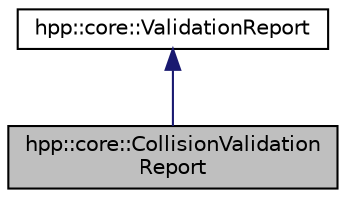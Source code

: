 digraph "hpp::core::CollisionValidationReport"
{
  edge [fontname="Helvetica",fontsize="10",labelfontname="Helvetica",labelfontsize="10"];
  node [fontname="Helvetica",fontsize="10",shape=record];
  Node1 [label="hpp::core::CollisionValidation\lReport",height=0.2,width=0.4,color="black", fillcolor="grey75", style="filled" fontcolor="black"];
  Node2 -> Node1 [dir="back",color="midnightblue",fontsize="10",style="solid",fontname="Helvetica"];
  Node2 [label="hpp::core::ValidationReport",height=0.2,width=0.4,color="black", fillcolor="white", style="filled",URL="$a00053.html",tooltip="Abstraction of validation report for paths and configurations. "];
}
